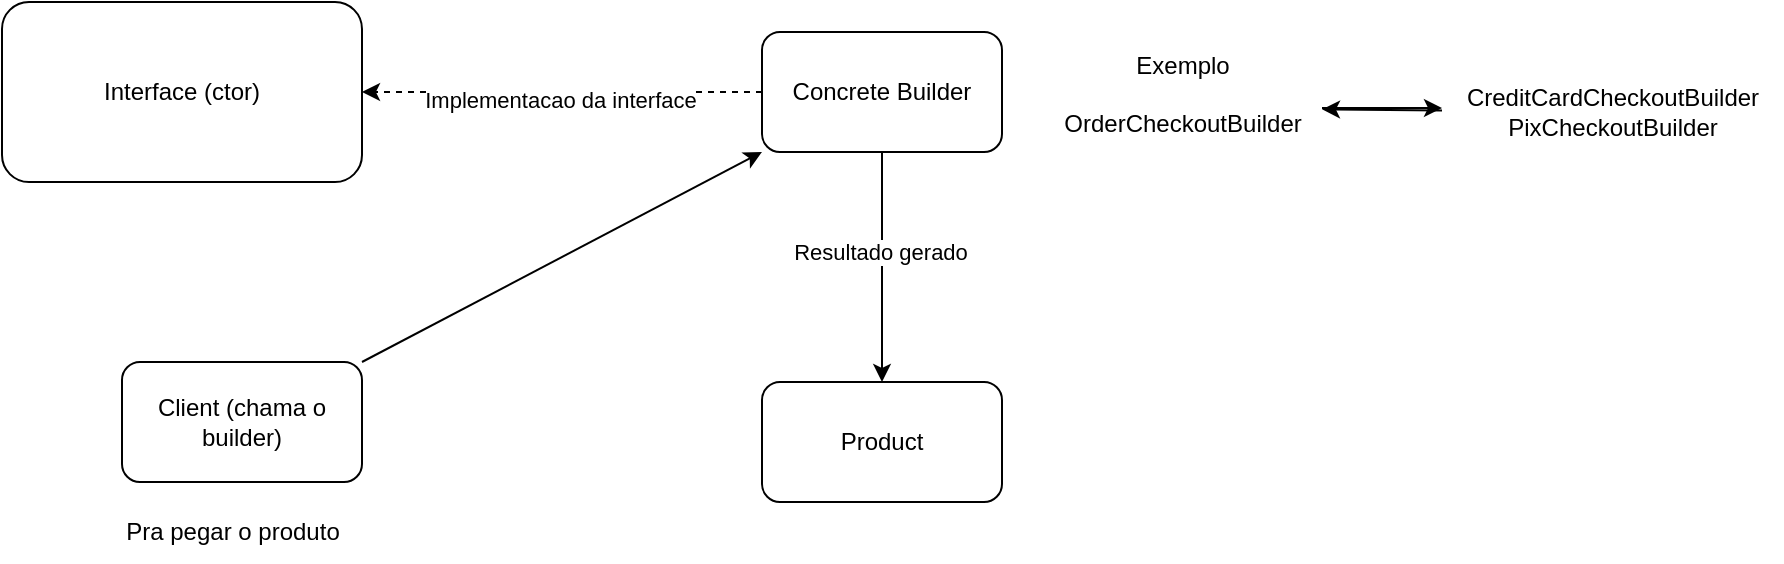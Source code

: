 <mxfile>
    <diagram id="QbYD7wapJimeQxTXYz4h" name="Page-1">
        <mxGraphModel dx="576" dy="433" grid="1" gridSize="10" guides="1" tooltips="1" connect="1" arrows="1" fold="1" page="1" pageScale="1" pageWidth="850" pageHeight="1100" math="0" shadow="0">
            <root>
                <mxCell id="0"/>
                <mxCell id="1" parent="0"/>
                <mxCell id="2" value="Interface (ctor)" style="rounded=1;whiteSpace=wrap;html=1;" vertex="1" parent="1">
                    <mxGeometry x="20" y="120" width="180" height="90" as="geometry"/>
                </mxCell>
                <mxCell id="6" style="edgeStyle=none;html=1;exitX=0;exitY=0.5;exitDx=0;exitDy=0;dashed=1;" edge="1" parent="1" source="5" target="2">
                    <mxGeometry relative="1" as="geometry"/>
                </mxCell>
                <mxCell id="11" value="Implementacao da interface" style="edgeLabel;html=1;align=center;verticalAlign=middle;resizable=0;points=[];" vertex="1" connectable="0" parent="6">
                    <mxGeometry x="0.013" y="4" relative="1" as="geometry">
                        <mxPoint as="offset"/>
                    </mxGeometry>
                </mxCell>
                <mxCell id="8" style="edgeStyle=none;html=1;exitX=0.5;exitY=1;exitDx=0;exitDy=0;" edge="1" parent="1" source="5" target="7">
                    <mxGeometry relative="1" as="geometry"/>
                </mxCell>
                <mxCell id="10" value="Resultado gerado" style="edgeLabel;html=1;align=center;verticalAlign=middle;resizable=0;points=[];" vertex="1" connectable="0" parent="8">
                    <mxGeometry x="-0.13" y="-1" relative="1" as="geometry">
                        <mxPoint as="offset"/>
                    </mxGeometry>
                </mxCell>
                <mxCell id="5" value="Concrete Builder" style="rounded=1;whiteSpace=wrap;html=1;" vertex="1" parent="1">
                    <mxGeometry x="400" y="135" width="120" height="60" as="geometry"/>
                </mxCell>
                <mxCell id="7" value="Product" style="rounded=1;whiteSpace=wrap;html=1;" vertex="1" parent="1">
                    <mxGeometry x="400" y="310" width="120" height="60" as="geometry"/>
                </mxCell>
                <mxCell id="13" style="edgeStyle=none;html=1;exitX=1;exitY=0;exitDx=0;exitDy=0;entryX=0;entryY=1;entryDx=0;entryDy=0;" edge="1" parent="1" source="12" target="5">
                    <mxGeometry relative="1" as="geometry"/>
                </mxCell>
                <mxCell id="12" value="Client (chama o builder)" style="rounded=1;whiteSpace=wrap;html=1;" vertex="1" parent="1">
                    <mxGeometry x="80" y="300" width="120" height="60" as="geometry"/>
                </mxCell>
                <mxCell id="14" value="Pra pegar o produto" style="text;html=1;align=center;verticalAlign=middle;resizable=0;points=[];autosize=1;strokeColor=none;fillColor=none;" vertex="1" parent="1">
                    <mxGeometry x="70" y="370" width="130" height="30" as="geometry"/>
                </mxCell>
                <mxCell id="16" style="edgeStyle=none;html=1;" edge="1" parent="1" source="15">
                    <mxGeometry relative="1" as="geometry">
                        <mxPoint x="740" y="173" as="targetPoint"/>
                    </mxGeometry>
                </mxCell>
                <mxCell id="15" value="Exemplo&lt;br&gt;&lt;br&gt;OrderCheckoutBuilder&lt;div&gt;&lt;br/&gt;&lt;/div&gt;" style="text;html=1;align=center;verticalAlign=middle;resizable=0;points=[];autosize=1;strokeColor=none;fillColor=none;" vertex="1" parent="1">
                    <mxGeometry x="540" y="138" width="140" height="70" as="geometry"/>
                </mxCell>
                <mxCell id="18" value="" style="edgeStyle=none;html=1;" edge="1" parent="1" source="17" target="15">
                    <mxGeometry relative="1" as="geometry"/>
                </mxCell>
                <mxCell id="17" value="CreditCardCheckoutBuilder&lt;br&gt;PixCheckoutBuilder" style="text;html=1;align=center;verticalAlign=middle;resizable=0;points=[];autosize=1;strokeColor=none;fillColor=none;" vertex="1" parent="1">
                    <mxGeometry x="740" y="155" width="170" height="40" as="geometry"/>
                </mxCell>
            </root>
        </mxGraphModel>
    </diagram>
</mxfile>